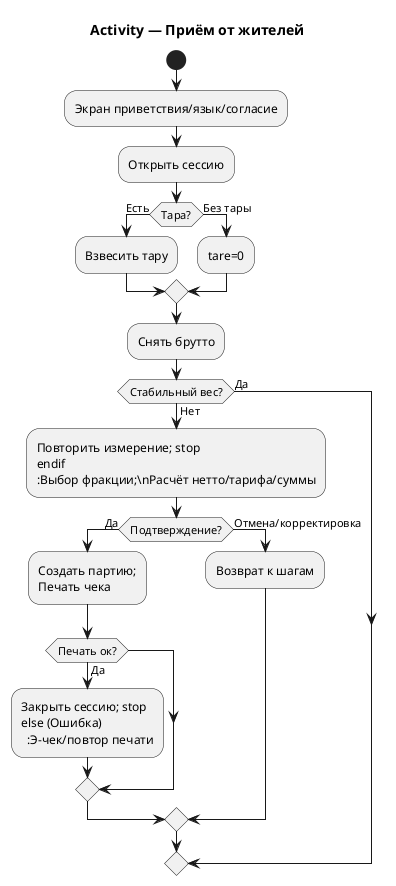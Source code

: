@startuml
title Activity — Приём от жителей
start
:Экран приветствия/язык/согласие;
:Открыть сессию;
if (Тара?) then (Есть)
  :Взвесить тару;
else (Без тары)
  :tare=0;
endif
:Снять брутто;
if (Стабильный вес?) then (Да)
else (Нет)
  :Повторить измерение; stop
endif
:Выбор фракции;\nРасчёт нетто/тарифа/суммы;
if (Подтверждение?) then (Да)
  :Создать партию;\nПечать чека;
  if (Печать ок?) then (Да)
    :Закрыть сессию; stop
  else (Ошибка)
    :Э-чек/повтор печати;
  endif
else (Отмена/корректировка)
  :Возврат к шагам;
endif
@enduml
